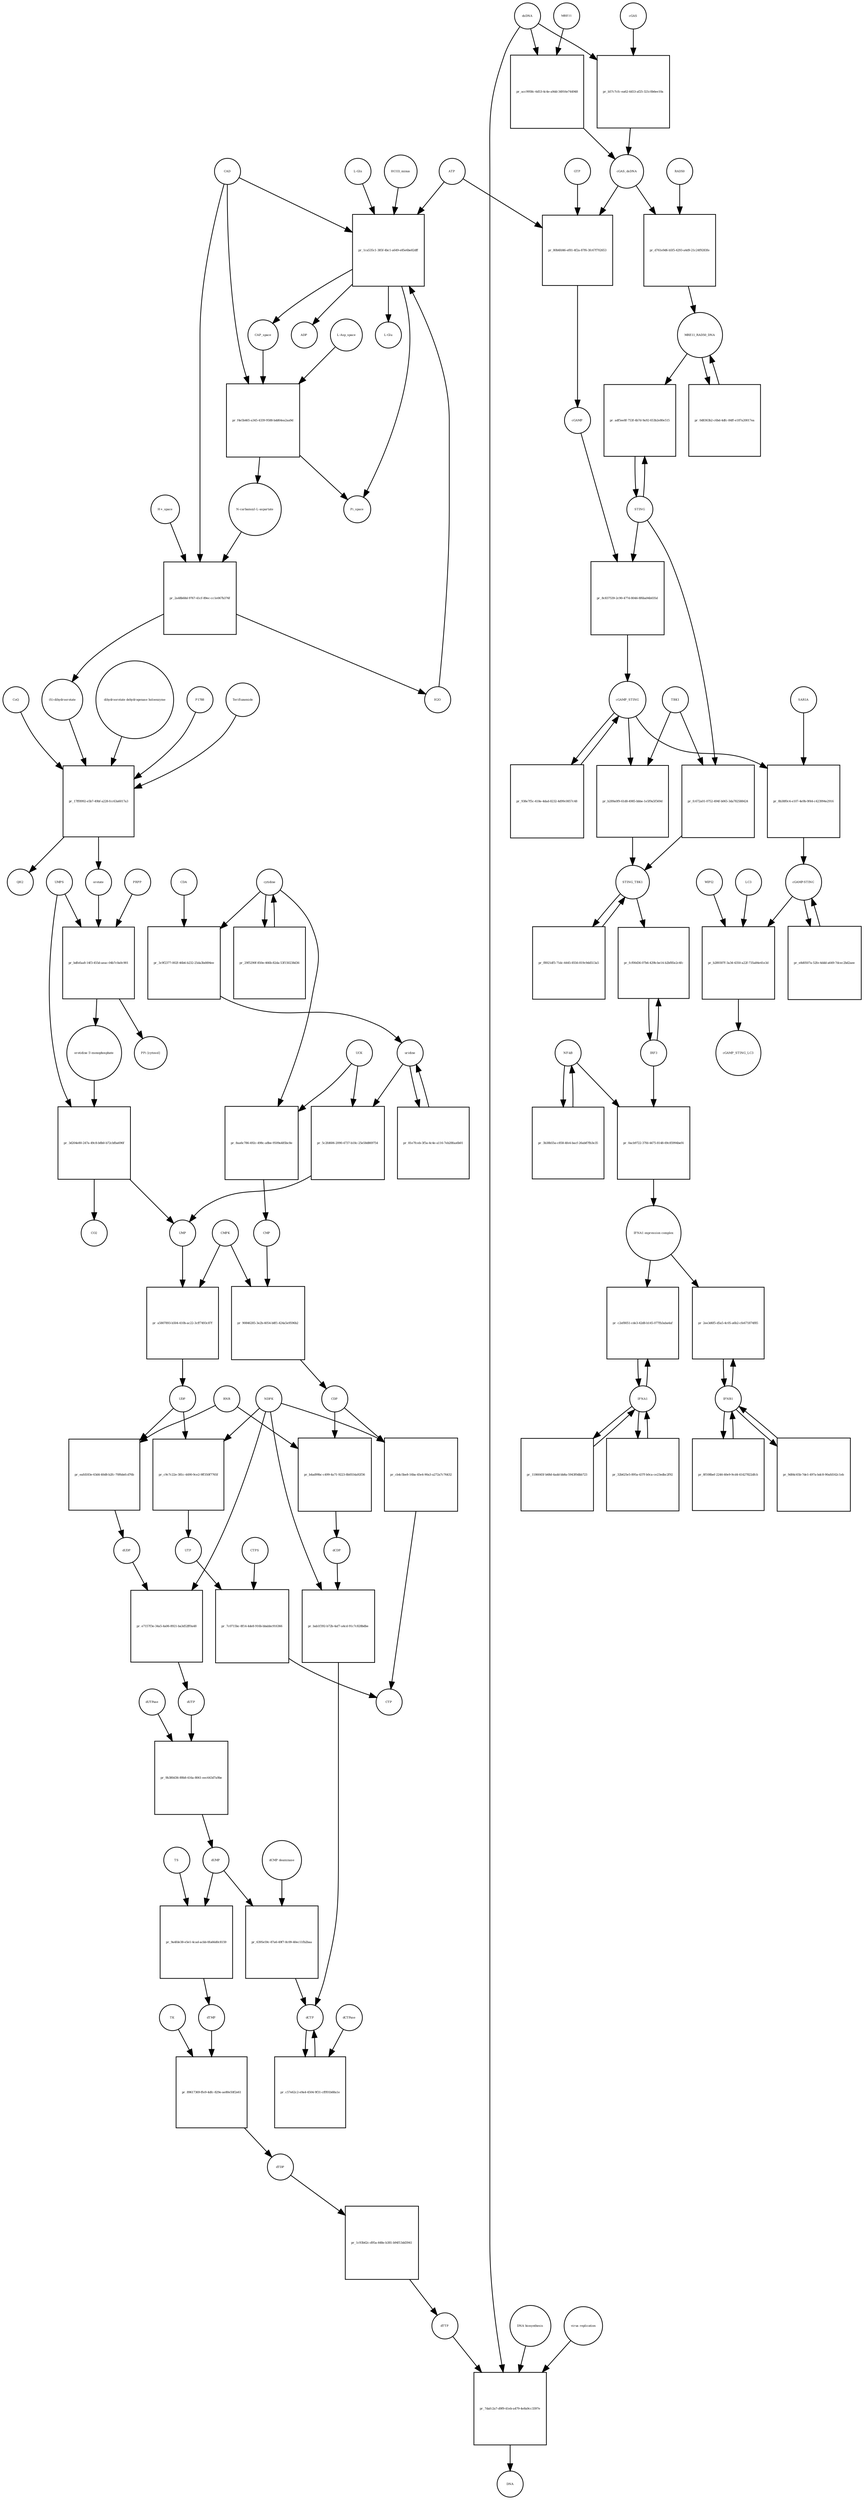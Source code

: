 strict digraph  {
"L-Gln" [annotation="", bipartite=0, cls="simple chemical", fontsize=4, label="L-Gln", shape=circle];
"pr_1ca535c1-385f-4bc1-a649-e85e6be82dff" [annotation="", bipartite=1, cls=process, fontsize=4, label="pr_1ca535c1-385f-4bc1-a649-e85e6be82dff", shape=square];
CAP_space [annotation="", bipartite=0, cls="simple chemical", fontsize=4, label=CAP_space, shape=circle];
CAD [annotation="", bipartite=0, cls=macromolecule, fontsize=4, label=CAD, shape=circle];
HCO3_minus [annotation="", bipartite=0, cls="simple chemical", fontsize=4, label=HCO3_minus, shape=circle];
H2O [annotation="", bipartite=0, cls="simple chemical", fontsize=4, label=H2O, shape=circle];
ATP [annotation="", bipartite=0, cls="simple chemical", fontsize=4, label=ATP, shape=circle];
"L-Glu" [annotation="", bipartite=0, cls="simple chemical", fontsize=4, label="L-Glu", shape=circle];
ADP [annotation="", bipartite=0, cls="simple chemical", fontsize=4, label=ADP, shape=circle];
Pi_space [annotation="", bipartite=0, cls="simple chemical", fontsize=4, label=Pi_space, shape=circle];
cytidine [annotation="", bipartite=0, cls="simple chemical", fontsize=4, label=cytidine, shape=circle];
"pr_3c9f2377-002f-46b6-b232-25da3bd494ee" [annotation="", bipartite=1, cls=process, fontsize=4, label="pr_3c9f2377-002f-46b6-b232-25da3bd494ee", shape=square];
uridine [annotation="", bipartite=0, cls="simple chemical", fontsize=4, label=uridine, shape=circle];
CDA [annotation="", bipartite=0, cls=macromolecule, fontsize=4, label=CDA, shape=circle];
"pr_5c2fd606-2090-4737-b18c-25e58d869754" [annotation="", bipartite=1, cls=process, fontsize=4, label="pr_5c2fd606-2090-4737-b18c-25e58d869754", shape=square];
UMP [annotation="", bipartite=0, cls="simple chemical", fontsize=4, label=UMP, shape=circle];
UCK [annotation="", bipartite=0, cls=macromolecule, fontsize=4, label=UCK, shape=circle];
"pr_8aa6c786-492c-498c-a8be-9509a485bc8e" [annotation="", bipartite=1, cls=process, fontsize=4, label="pr_8aa6c786-492c-498c-a8be-9509a485bc8e", shape=square];
CMP [annotation="", bipartite=0, cls="simple chemical", fontsize=4, label=CMP, shape=circle];
"pr_81e7fceb-3f5a-4c4e-a116-7eb28faa6b01" [annotation="", bipartite=1, cls=process, fontsize=4, label="pr_81e7fceb-3f5a-4c4e-a116-7eb28faa6b01", shape=square];
"pr_29f5290f-850e-466b-82da-53f150238d36" [annotation="", bipartite=1, cls=process, fontsize=4, label="pr_29f5290f-850e-466b-82da-53f150238d36", shape=square];
"pr_a5807893-b504-410b-ac22-3cff7493c87f" [annotation="", bipartite=1, cls=process, fontsize=4, label="pr_a5807893-b504-410b-ac22-3cff7493c87f", shape=square];
UDP [annotation="", bipartite=0, cls="simple chemical", fontsize=4, label=UDP, shape=circle];
CMPK [annotation="", bipartite=0, cls=macromolecule, fontsize=4, label=CMPK, shape=circle];
"pr_90846285-3e2b-4054-b8f1-424a5e9596b2" [annotation="", bipartite=1, cls=process, fontsize=4, label="pr_90846285-3e2b-4054-b8f1-424a5e9596b2", shape=square];
CDP [annotation="", bipartite=0, cls="simple chemical", fontsize=4, label=CDP, shape=circle];
"pr_c9c7c22e-381c-4490-9ce2-9ff350f7765f" [annotation="", bipartite=1, cls=process, fontsize=4, label="pr_c9c7c22e-381c-4490-9ce2-9ff350f7765f", shape=square];
UTP [annotation="", bipartite=0, cls="simple chemical", fontsize=4, label=UTP, shape=circle];
NDPK [annotation="", bipartite=0, cls=macromolecule, fontsize=4, label=NDPK, shape=circle];
"pr_cb4c5be8-16ba-45e4-90a3-a272a7c76432" [annotation="", bipartite=1, cls=process, fontsize=4, label="pr_cb4c5be8-16ba-45e4-90a3-a272a7c76432", shape=square];
CTP [annotation="", bipartite=0, cls="simple chemical", fontsize=4, label=CTP, shape=circle];
"pr_7c0715bc-8f14-4de8-916b-bbabbc916366" [annotation="", bipartite=1, cls=process, fontsize=4, label="pr_7c0715bc-8f14-4de8-916b-bbabbc916366", shape=square];
CTPS [annotation="", bipartite=0, cls=macromolecule, fontsize=4, label=CTPS, shape=circle];
"pr_eafd183e-63d4-40d8-b2fc-70f6defcd76b" [annotation="", bipartite=1, cls=process, fontsize=4, label="pr_eafd183e-63d4-40d8-b2fc-70f6defcd76b", shape=square];
dUDP [annotation="", bipartite=0, cls="simple chemical", fontsize=4, label=dUDP, shape=circle];
RNR [annotation="", bipartite=0, cls=macromolecule, fontsize=4, label=RNR, shape=circle];
"pr_e7157f3e-34a5-4a06-8921-ba3d52ff0a48" [annotation="", bipartite=1, cls=process, fontsize=4, label="pr_e7157f3e-34a5-4a06-8921-ba3d52ff0a48", shape=square];
dUTP [annotation="", bipartite=0, cls="simple chemical", fontsize=4, label=dUTP, shape=circle];
dCDP [annotation="", bipartite=0, cls="simple chemical", fontsize=4, label=dCDP, shape=circle];
"pr_bab1f392-b72b-4af7-a4cd-91c7c828bdbe" [annotation="", bipartite=1, cls=process, fontsize=4, label="pr_bab1f392-b72b-4af7-a4cd-91c7c828bdbe", shape=square];
dCTP [annotation="", bipartite=0, cls="simple chemical", fontsize=4, label=dCTP, shape=circle];
"pr_b4ad99bc-c499-4a71-9223-8b0554a92f36" [annotation="", bipartite=1, cls=process, fontsize=4, label="pr_b4ad99bc-c499-4a71-9223-8b0554a92f36", shape=square];
"pr_9b380d36-89b8-416a-8061-eec643d7a9be" [annotation="", bipartite=1, cls=process, fontsize=4, label="pr_9b380d36-89b8-416a-8061-eec643d7a9be", shape=square];
dUMP [annotation="", bipartite=0, cls="simple chemical", fontsize=4, label=dUMP, shape=circle];
dUTPase [annotation="", bipartite=0, cls=macromolecule, fontsize=4, label=dUTPase, shape=circle];
"pr_c57e62c2-e9a4-4504-9f31-cfff01b68a1e" [annotation="", bipartite=1, cls=process, fontsize=4, label="pr_c57e62c2-e9a4-4504-9f31-cfff01b68a1e", shape=square];
dCTPase [annotation="", bipartite=0, cls=macromolecule, fontsize=4, label=dCTPase, shape=circle];
"pr_6395e59c-87a6-49f7-8c09-40ec11fb2baa" [annotation="", bipartite=1, cls=process, fontsize=4, label="pr_6395e59c-87a6-49f7-8c09-40ec11fb2baa", shape=square];
"dCMP deaminase" [annotation="", bipartite=0, cls=macromolecule, fontsize=4, label="dCMP deaminase", shape=circle];
"pr_9a4fde38-e5e1-4cad-acbb-0fa66d0c8159" [annotation="", bipartite=1, cls=process, fontsize=4, label="pr_9a4fde38-e5e1-4cad-acbb-0fa66d0c8159", shape=square];
dTMP [annotation="", bipartite=0, cls="simple chemical", fontsize=4, label=dTMP, shape=circle];
TS [annotation="", bipartite=0, cls=macromolecule, fontsize=4, label=TS, shape=circle];
"pr_89617369-ffe9-4dfc-829e-ae80e50f2e61" [annotation="", bipartite=1, cls=process, fontsize=4, label="pr_89617369-ffe9-4dfc-829e-ae80e50f2e61", shape=square];
dTDP [annotation="", bipartite=0, cls="simple chemical", fontsize=4, label=dTDP, shape=circle];
TK [annotation="", bipartite=0, cls=macromolecule, fontsize=4, label=TK, shape=circle];
"pr_1c93b62c-d95a-448e-b381-b94f13dd3941" [annotation="", bipartite=1, cls=process, fontsize=4, label="pr_1c93b62c-d95a-448e-b381-b94f13dd3941", shape=square];
dTTP [annotation="", bipartite=0, cls="simple chemical", fontsize=4, label=dTTP, shape=circle];
dsDNA [annotation="", bipartite=0, cls="simple chemical", fontsize=4, label=dsDNA, shape=circle];
"pr_b57c7cfc-ea62-4453-af25-321c0b6ee10a" [annotation="", bipartite=1, cls=process, fontsize=4, label="pr_b57c7cfc-ea62-4453-af25-321c0b6ee10a", shape=square];
cGAS [annotation="", bipartite=0, cls=macromolecule, fontsize=4, label=cGAS, shape=circle];
cGAS_dsDNA [annotation="", bipartite=0, cls=complex, fontsize=4, label=cGAS_dsDNA, shape=circle];
"pr_80b6fd46-ef81-4f2a-87f6-3fc67f702653" [annotation="", bipartite=1, cls=process, fontsize=4, label="pr_80b6fd46-ef81-4f2a-87f6-3fc67f702653", shape=square];
GTP [annotation="", bipartite=0, cls="simple chemical", fontsize=4, label=GTP, shape=circle];
cGAMP [annotation="", bipartite=0, cls="simple chemical", fontsize=4, label=cGAMP, shape=circle];
"pr_8c837539-2c90-477d-8046-8f6ba94b035d" [annotation="", bipartite=1, cls=process, fontsize=4, label="pr_8c837539-2c90-477d-8046-8f6ba94b035d", shape=square];
STING [annotation="", bipartite=0, cls="macromolecule multimer", fontsize=4, label=STING, shape=circle];
cGAMP_STING [annotation="", bipartite=0, cls=complex, fontsize=4, label=cGAMP_STING, shape=circle];
TBK1 [annotation="", bipartite=0, cls=macromolecule, fontsize=4, label=TBK1, shape=circle];
"pr_b289a0f9-61d8-4985-bbbe-1e5f9a5f569d" [annotation="", bipartite=1, cls=process, fontsize=4, label="pr_b289a0f9-61d8-4985-bbbe-1e5f9a5f569d", shape=square];
STING_TBK1 [annotation="", bipartite=0, cls=complex, fontsize=4, label=STING_TBK1, shape=circle];
"pr_938e7f5c-418e-4dad-8232-4d99c0857c48" [annotation="", bipartite=1, cls=process, fontsize=4, label="pr_938e7f5c-418e-4dad-8232-4d99c0857c48", shape=square];
"pr_f8921df5-71dc-4445-8556-819c9dd513a5" [annotation="", bipartite=1, cls=process, fontsize=4, label="pr_f8921df5-71dc-4445-8556-819c9dd513a5", shape=square];
"NF-kB" [annotation="", bipartite=0, cls=complex, fontsize=4, label="NF-kB", shape=circle];
"pr_3b38b55a-c858-4fe4-bacf-26ab87fb3e35" [annotation="", bipartite=1, cls=process, fontsize=4, label="pr_3b38b55a-c858-4fe4-bacf-26ab87fb3e35", shape=square];
IFNA1 [annotation="", bipartite=0, cls="nucleic acid feature", fontsize=4, label=IFNA1, shape=circle];
"pr_32b625e5-895a-437f-b0ca-ce23edbc2f92" [annotation="", bipartite=1, cls=process, fontsize=4, label="pr_32b625e5-895a-437f-b0ca-ce23edbc2f92", shape=square];
IFNB1 [annotation="", bipartite=0, cls="nucleic acid feature", fontsize=4, label=IFNB1, shape=circle];
"pr_9d84c65b-7de1-497a-bdc8-90afd162c1eb" [annotation="", bipartite=1, cls=process, fontsize=4, label="pr_9d84c65b-7de1-497a-bdc8-90afd162c1eb", shape=square];
"pr_1186045f-b68d-4add-bb8a-5943f0dbb723" [annotation="", bipartite=1, cls=process, fontsize=4, label="pr_1186045f-b68d-4add-bb8a-5943f0dbb723", shape=square];
"pr_8f108bef-2246-40e9-9cd4-41427822dfcb" [annotation="", bipartite=1, cls=process, fontsize=4, label="pr_8f108bef-2246-40e9-9cd4-41427822dfcb", shape=square];
"pr_2ee3d6f5-d5a5-4c05-a6b2-cfe671874f85" [annotation="", bipartite=1, cls=process, fontsize=4, label="pr_2ee3d6f5-d5a5-4c05-a6b2-cfe671874f85", shape=square];
"IFNA1 expression complex" [annotation="", bipartite=0, cls=complex, fontsize=4, label="IFNA1 expression complex", shape=circle];
"cGAMP-STING" [annotation="", bipartite=0, cls=complex, fontsize=4, label="cGAMP-STING", shape=circle];
"pr_e8d0507a-52fe-4ddd-a649-7dcec2bd2aee" [annotation="", bipartite=1, cls=process, fontsize=4, label="pr_e8d0507a-52fe-4ddd-a649-7dcec2bd2aee", shape=square];
"pr_acc9958c-6d53-4c4e-a9dd-34916e744948" [annotation="", bipartite=1, cls=process, fontsize=4, label="pr_acc9958c-6d53-4c4e-a9dd-34916e744948", shape=square];
MRE11 [annotation="", bipartite=0, cls="macromolecule multimer", fontsize=4, label=MRE11, shape=circle];
RAD50 [annotation="", bipartite=0, cls="macromolecule multimer", fontsize=4, label=RAD50, shape=circle];
"pr_d761e9d6-b5f5-4293-a4d9-21c24f9283fe" [annotation="", bipartite=1, cls=process, fontsize=4, label="pr_d761e9d6-b5f5-4293-a4d9-21c24f9283fe", shape=square];
MRE11_RAD50_DNA [annotation="", bipartite=0, cls=complex, fontsize=4, label=MRE11_RAD50_DNA, shape=circle];
IRF3 [annotation="", bipartite=0, cls="macromolecule multimer", fontsize=4, label=IRF3, shape=circle];
"pr_fcf00d36-07b6-429b-be14-b2bf85e2c4fc" [annotation="", bipartite=1, cls=process, fontsize=4, label="pr_fcf00d36-07b6-429b-be14-b2bf85e2c4fc", shape=square];
"pr_8b38f0c4-e107-4e9b-9f44-c423994e2916" [annotation="", bipartite=1, cls=process, fontsize=4, label="pr_8b38f0c4-e107-4e9b-9f44-c423994e2916", shape=square];
SAR1A [annotation="", bipartite=0, cls=macromolecule, fontsize=4, label=SAR1A, shape=circle];
"pr_b289307f-3a34-4350-a22f-735a84e41e3d" [annotation="", bipartite=1, cls=process, fontsize=4, label="pr_b289307f-3a34-4350-a22f-735a84e41e3d", shape=square];
LC3 [annotation="", bipartite=0, cls=macromolecule, fontsize=4, label=LC3, shape=circle];
cGAMP_STING_LC3 [annotation="", bipartite=0, cls=complex, fontsize=4, label=cGAMP_STING_LC3, shape=circle];
WIPI2 [annotation="", bipartite=0, cls=macromolecule, fontsize=4, label=WIPI2, shape=circle];
"pr_adf5ee8f-753f-4b7d-9a92-653b2e80e515" [annotation="", bipartite=1, cls=process, fontsize=4, label="pr_adf5ee8f-753f-4b7d-9a92-653b2e80e515", shape=square];
"pr_fc672a01-0752-494f-b065-3da782588424" [annotation="", bipartite=1, cls=process, fontsize=4, label="pr_fc672a01-0752-494f-b065-3da782588424", shape=square];
"pr_0d8363b2-c6bd-4dfc-84ff-e187a20017ea" [annotation="", bipartite=1, cls=process, fontsize=4, label="pr_0d8363b2-c6bd-4dfc-84ff-e187a20017ea", shape=square];
"pr_f4e5b465-a345-4339-9588-bdd64ea2aa9d" [annotation="", bipartite=1, cls=process, fontsize=4, label="pr_f4e5b465-a345-4339-9588-bdd64ea2aa9d", shape=square];
"N-carbamoyl-L-aspartate" [annotation="", bipartite=0, cls="simple chemical", fontsize=4, label="N-carbamoyl-L-aspartate", shape=circle];
"L-Asp_space" [annotation="", bipartite=0, cls="simple chemical", fontsize=4, label="L-Asp_space", shape=circle];
"pr_2a48b68d-9767-41cf-89ec-cc1e067b376f" [annotation="", bipartite=1, cls=process, fontsize=4, label="pr_2a48b68d-9767-41cf-89ec-cc1e067b376f", shape=square];
"(S)-dihydroorotate" [annotation="", bipartite=0, cls="simple chemical", fontsize=4, label="(S)-dihydroorotate", shape=circle];
"H+_space" [annotation="", bipartite=0, cls="simple chemical", fontsize=4, label="H+_space", shape=circle];
"pr_17ff8992-e5b7-49bf-a228-fcc63a6017a3" [annotation="", bipartite=1, cls=process, fontsize=4, label="pr_17ff8992-e5b7-49bf-a228-fcc63a6017a3", shape=square];
orotate [annotation="", bipartite=0, cls="simple chemical", fontsize=4, label=orotate, shape=circle];
"dihydroorotate dehydrogenase holoenzyme" [annotation="", bipartite=0, cls="simple chemical", fontsize=4, label="dihydroorotate dehydrogenase holoenzyme", shape=circle];
P1788 [annotation="", bipartite=0, cls="simple chemical", fontsize=4, label=P1788, shape=circle];
Teriflunomide [annotation="", bipartite=0, cls="simple chemical", fontsize=4, label=Teriflunomide, shape=circle];
CoQ [annotation="", bipartite=0, cls="simple chemical", fontsize=4, label=CoQ, shape=circle];
QH2 [annotation="", bipartite=0, cls="simple chemical", fontsize=4, label=QH2, shape=circle];
"pr_bdfefaa8-14f3-455d-aeac-04b7c0a0c901" [annotation="", bipartite=1, cls=process, fontsize=4, label="pr_bdfefaa8-14f3-455d-aeac-04b7c0a0c901", shape=square];
"orotidine 5'-monophosphate" [annotation="", bipartite=0, cls="simple chemical", fontsize=4, label="orotidine 5'-monophosphate", shape=circle];
UMPS [annotation="", bipartite=0, cls="macromolecule multimer", fontsize=4, label=UMPS, shape=circle];
PRPP [annotation="", bipartite=0, cls="simple chemical", fontsize=4, label=PRPP, shape=circle];
"PPi [cytosol]" [annotation="", bipartite=0, cls="simple chemical", fontsize=4, label="PPi [cytosol]", shape=circle];
"pr_3d204e80-247a-49c8-b8b0-b72cbfba696f" [annotation="", bipartite=1, cls=process, fontsize=4, label="pr_3d204e80-247a-49c8-b8b0-b72cbfba696f", shape=square];
CO2 [annotation="", bipartite=0, cls="simple chemical", fontsize=4, label=CO2, shape=circle];
"pr_7dafc2a7-d9f9-41eb-a479-4e8a9cc3397e" [annotation="", bipartite=1, cls=process, fontsize=4, label="pr_7dafc2a7-d9f9-41eb-a479-4e8a9cc3397e", shape=square];
DNA [annotation="", bipartite=0, cls="nucleic acid feature", fontsize=4, label=DNA, shape=circle];
"DNA biosynthesis" [annotation="urn_miriam_obo.go_GO%3A0071897", bipartite=0, cls=phenotype, fontsize=4, label="DNA biosynthesis", shape=circle];
"virus replication" [annotation="", bipartite=0, cls=phenotype, fontsize=4, label="virus replication", shape=circle];
"pr_c2ef8051-cde3-42d8-b145-077fb3aba4af" [annotation="", bipartite=1, cls=process, fontsize=4, label="pr_c2ef8051-cde3-42d8-b145-077fb3aba4af", shape=square];
"pr_0acb9722-37fd-4475-8148-69c85994bef4" [annotation="", bipartite=1, cls=process, fontsize=4, label="pr_0acb9722-37fd-4475-8148-69c85994bef4", shape=square];
"L-Gln" -> "pr_1ca535c1-385f-4bc1-a649-e85e6be82dff"  [annotation="", interaction_type=consumption];
"pr_1ca535c1-385f-4bc1-a649-e85e6be82dff" -> CAP_space  [annotation="", interaction_type=production];
"pr_1ca535c1-385f-4bc1-a649-e85e6be82dff" -> "L-Glu"  [annotation="", interaction_type=production];
"pr_1ca535c1-385f-4bc1-a649-e85e6be82dff" -> ADP  [annotation="", interaction_type=production];
"pr_1ca535c1-385f-4bc1-a649-e85e6be82dff" -> Pi_space  [annotation="", interaction_type=production];
CAP_space -> "pr_f4e5b465-a345-4339-9588-bdd64ea2aa9d"  [annotation="", interaction_type=consumption];
CAD -> "pr_1ca535c1-385f-4bc1-a649-e85e6be82dff"  [annotation=urn_miriam_reactome_REACT_1698, interaction_type=catalysis];
CAD -> "pr_f4e5b465-a345-4339-9588-bdd64ea2aa9d"  [annotation=urn_miriam_reactome_REACT_1698, interaction_type=catalysis];
CAD -> "pr_2a48b68d-9767-41cf-89ec-cc1e067b376f"  [annotation=urn_miriam_reactome_REACT_1698, interaction_type=catalysis];
HCO3_minus -> "pr_1ca535c1-385f-4bc1-a649-e85e6be82dff"  [annotation="", interaction_type=consumption];
H2O -> "pr_1ca535c1-385f-4bc1-a649-e85e6be82dff"  [annotation="", interaction_type=consumption];
ATP -> "pr_1ca535c1-385f-4bc1-a649-e85e6be82dff"  [annotation="", interaction_type=consumption];
ATP -> "pr_80b6fd46-ef81-4f2a-87f6-3fc67f702653"  [annotation="", interaction_type=consumption];
cytidine -> "pr_3c9f2377-002f-46b6-b232-25da3bd494ee"  [annotation="", interaction_type=consumption];
cytidine -> "pr_8aa6c786-492c-498c-a8be-9509a485bc8e"  [annotation="", interaction_type=consumption];
cytidine -> "pr_29f5290f-850e-466b-82da-53f150238d36"  [annotation="", interaction_type=consumption];
"pr_3c9f2377-002f-46b6-b232-25da3bd494ee" -> uridine  [annotation="", interaction_type=production];
uridine -> "pr_5c2fd606-2090-4737-b18c-25e58d869754"  [annotation="", interaction_type=consumption];
uridine -> "pr_81e7fceb-3f5a-4c4e-a116-7eb28faa6b01"  [annotation="", interaction_type=consumption];
CDA -> "pr_3c9f2377-002f-46b6-b232-25da3bd494ee"  [annotation="", interaction_type=catalysis];
"pr_5c2fd606-2090-4737-b18c-25e58d869754" -> UMP  [annotation="", interaction_type=production];
UMP -> "pr_a5807893-b504-410b-ac22-3cff7493c87f"  [annotation="", interaction_type=consumption];
UCK -> "pr_5c2fd606-2090-4737-b18c-25e58d869754"  [annotation="", interaction_type=catalysis];
UCK -> "pr_8aa6c786-492c-498c-a8be-9509a485bc8e"  [annotation="", interaction_type=catalysis];
"pr_8aa6c786-492c-498c-a8be-9509a485bc8e" -> CMP  [annotation="", interaction_type=production];
CMP -> "pr_90846285-3e2b-4054-b8f1-424a5e9596b2"  [annotation="", interaction_type=consumption];
"pr_81e7fceb-3f5a-4c4e-a116-7eb28faa6b01" -> uridine  [annotation="", interaction_type=production];
"pr_29f5290f-850e-466b-82da-53f150238d36" -> cytidine  [annotation="", interaction_type=production];
"pr_a5807893-b504-410b-ac22-3cff7493c87f" -> UDP  [annotation="", interaction_type=production];
UDP -> "pr_c9c7c22e-381c-4490-9ce2-9ff350f7765f"  [annotation="", interaction_type=consumption];
UDP -> "pr_eafd183e-63d4-40d8-b2fc-70f6defcd76b"  [annotation="", interaction_type=consumption];
CMPK -> "pr_a5807893-b504-410b-ac22-3cff7493c87f"  [annotation="", interaction_type=catalysis];
CMPK -> "pr_90846285-3e2b-4054-b8f1-424a5e9596b2"  [annotation="", interaction_type=catalysis];
"pr_90846285-3e2b-4054-b8f1-424a5e9596b2" -> CDP  [annotation="", interaction_type=production];
CDP -> "pr_cb4c5be8-16ba-45e4-90a3-a272a7c76432"  [annotation="", interaction_type=consumption];
CDP -> "pr_b4ad99bc-c499-4a71-9223-8b0554a92f36"  [annotation="", interaction_type=consumption];
"pr_c9c7c22e-381c-4490-9ce2-9ff350f7765f" -> UTP  [annotation="", interaction_type=production];
UTP -> "pr_7c0715bc-8f14-4de8-916b-bbabbc916366"  [annotation="", interaction_type=consumption];
NDPK -> "pr_c9c7c22e-381c-4490-9ce2-9ff350f7765f"  [annotation="", interaction_type=catalysis];
NDPK -> "pr_cb4c5be8-16ba-45e4-90a3-a272a7c76432"  [annotation="", interaction_type=catalysis];
NDPK -> "pr_e7157f3e-34a5-4a06-8921-ba3d52ff0a48"  [annotation="", interaction_type=catalysis];
NDPK -> "pr_bab1f392-b72b-4af7-a4cd-91c7c828bdbe"  [annotation="", interaction_type=catalysis];
"pr_cb4c5be8-16ba-45e4-90a3-a272a7c76432" -> CTP  [annotation="", interaction_type=production];
"pr_7c0715bc-8f14-4de8-916b-bbabbc916366" -> CTP  [annotation="", interaction_type=production];
CTPS -> "pr_7c0715bc-8f14-4de8-916b-bbabbc916366"  [annotation="", interaction_type=catalysis];
"pr_eafd183e-63d4-40d8-b2fc-70f6defcd76b" -> dUDP  [annotation="", interaction_type=production];
dUDP -> "pr_e7157f3e-34a5-4a06-8921-ba3d52ff0a48"  [annotation="", interaction_type=consumption];
RNR -> "pr_eafd183e-63d4-40d8-b2fc-70f6defcd76b"  [annotation="", interaction_type=catalysis];
RNR -> "pr_b4ad99bc-c499-4a71-9223-8b0554a92f36"  [annotation="", interaction_type=catalysis];
"pr_e7157f3e-34a5-4a06-8921-ba3d52ff0a48" -> dUTP  [annotation="", interaction_type=production];
dUTP -> "pr_9b380d36-89b8-416a-8061-eec643d7a9be"  [annotation="", interaction_type=consumption];
dCDP -> "pr_bab1f392-b72b-4af7-a4cd-91c7c828bdbe"  [annotation="", interaction_type=consumption];
"pr_bab1f392-b72b-4af7-a4cd-91c7c828bdbe" -> dCTP  [annotation="", interaction_type=production];
dCTP -> "pr_c57e62c2-e9a4-4504-9f31-cfff01b68a1e"  [annotation="", interaction_type=consumption];
"pr_b4ad99bc-c499-4a71-9223-8b0554a92f36" -> dCDP  [annotation="", interaction_type=production];
"pr_9b380d36-89b8-416a-8061-eec643d7a9be" -> dUMP  [annotation="", interaction_type=production];
dUMP -> "pr_6395e59c-87a6-49f7-8c09-40ec11fb2baa"  [annotation="", interaction_type=consumption];
dUMP -> "pr_9a4fde38-e5e1-4cad-acbb-0fa66d0c8159"  [annotation="", interaction_type=consumption];
dUTPase -> "pr_9b380d36-89b8-416a-8061-eec643d7a9be"  [annotation="", interaction_type=catalysis];
"pr_c57e62c2-e9a4-4504-9f31-cfff01b68a1e" -> dCTP  [annotation="", interaction_type=production];
dCTPase -> "pr_c57e62c2-e9a4-4504-9f31-cfff01b68a1e"  [annotation="", interaction_type=catalysis];
"pr_6395e59c-87a6-49f7-8c09-40ec11fb2baa" -> dCTP  [annotation="", interaction_type=production];
"dCMP deaminase" -> "pr_6395e59c-87a6-49f7-8c09-40ec11fb2baa"  [annotation="", interaction_type=catalysis];
"pr_9a4fde38-e5e1-4cad-acbb-0fa66d0c8159" -> dTMP  [annotation="", interaction_type=production];
dTMP -> "pr_89617369-ffe9-4dfc-829e-ae80e50f2e61"  [annotation="", interaction_type=consumption];
TS -> "pr_9a4fde38-e5e1-4cad-acbb-0fa66d0c8159"  [annotation="", interaction_type=catalysis];
"pr_89617369-ffe9-4dfc-829e-ae80e50f2e61" -> dTDP  [annotation="", interaction_type=production];
dTDP -> "pr_1c93b62c-d95a-448e-b381-b94f13dd3941"  [annotation="", interaction_type=consumption];
TK -> "pr_89617369-ffe9-4dfc-829e-ae80e50f2e61"  [annotation="", interaction_type=catalysis];
"pr_1c93b62c-d95a-448e-b381-b94f13dd3941" -> dTTP  [annotation="", interaction_type=production];
dTTP -> "pr_7dafc2a7-d9f9-41eb-a479-4e8a9cc3397e"  [annotation="", interaction_type=consumption];
dsDNA -> "pr_b57c7cfc-ea62-4453-af25-321c0b6ee10a"  [annotation="", interaction_type=consumption];
dsDNA -> "pr_acc9958c-6d53-4c4e-a9dd-34916e744948"  [annotation="", interaction_type=consumption];
dsDNA -> "pr_7dafc2a7-d9f9-41eb-a479-4e8a9cc3397e"  [annotation="", interaction_type=consumption];
"pr_b57c7cfc-ea62-4453-af25-321c0b6ee10a" -> cGAS_dsDNA  [annotation="", interaction_type=production];
cGAS -> "pr_b57c7cfc-ea62-4453-af25-321c0b6ee10a"  [annotation="", interaction_type=consumption];
cGAS_dsDNA -> "pr_80b6fd46-ef81-4f2a-87f6-3fc67f702653"  [annotation="", interaction_type=catalysis];
cGAS_dsDNA -> "pr_d761e9d6-b5f5-4293-a4d9-21c24f9283fe"  [annotation="", interaction_type=consumption];
"pr_80b6fd46-ef81-4f2a-87f6-3fc67f702653" -> cGAMP  [annotation="", interaction_type=production];
GTP -> "pr_80b6fd46-ef81-4f2a-87f6-3fc67f702653"  [annotation="", interaction_type=consumption];
cGAMP -> "pr_8c837539-2c90-477d-8046-8f6ba94b035d"  [annotation="", interaction_type=consumption];
"pr_8c837539-2c90-477d-8046-8f6ba94b035d" -> cGAMP_STING  [annotation="", interaction_type=production];
STING -> "pr_8c837539-2c90-477d-8046-8f6ba94b035d"  [annotation="", interaction_type=consumption];
STING -> "pr_adf5ee8f-753f-4b7d-9a92-653b2e80e515"  [annotation="", interaction_type=consumption];
STING -> "pr_fc672a01-0752-494f-b065-3da782588424"  [annotation="", interaction_type=consumption];
cGAMP_STING -> "pr_b289a0f9-61d8-4985-bbbe-1e5f9a5f569d"  [annotation="", interaction_type=consumption];
cGAMP_STING -> "pr_938e7f5c-418e-4dad-8232-4d99c0857c48"  [annotation="", interaction_type=consumption];
cGAMP_STING -> "pr_8b38f0c4-e107-4e9b-9f44-c423994e2916"  [annotation="", interaction_type=consumption];
TBK1 -> "pr_b289a0f9-61d8-4985-bbbe-1e5f9a5f569d"  [annotation="", interaction_type=consumption];
TBK1 -> "pr_fc672a01-0752-494f-b065-3da782588424"  [annotation="", interaction_type=consumption];
"pr_b289a0f9-61d8-4985-bbbe-1e5f9a5f569d" -> STING_TBK1  [annotation="", interaction_type=production];
STING_TBK1 -> "pr_f8921df5-71dc-4445-8556-819c9dd513a5"  [annotation="", interaction_type=consumption];
STING_TBK1 -> "pr_fcf00d36-07b6-429b-be14-b2bf85e2c4fc"  [annotation="", interaction_type=catalysis];
"pr_938e7f5c-418e-4dad-8232-4d99c0857c48" -> cGAMP_STING  [annotation="", interaction_type=production];
"pr_f8921df5-71dc-4445-8556-819c9dd513a5" -> STING_TBK1  [annotation="", interaction_type=production];
"NF-kB" -> "pr_3b38b55a-c858-4fe4-bacf-26ab87fb3e35"  [annotation="", interaction_type=consumption];
"NF-kB" -> "pr_0acb9722-37fd-4475-8148-69c85994bef4"  [annotation="", interaction_type=consumption];
"pr_3b38b55a-c858-4fe4-bacf-26ab87fb3e35" -> "NF-kB"  [annotation="", interaction_type=production];
IFNA1 -> "pr_32b625e5-895a-437f-b0ca-ce23edbc2f92"  [annotation="", interaction_type=consumption];
IFNA1 -> "pr_1186045f-b68d-4add-bb8a-5943f0dbb723"  [annotation="", interaction_type=consumption];
IFNA1 -> "pr_c2ef8051-cde3-42d8-b145-077fb3aba4af"  [annotation="", interaction_type=consumption];
"pr_32b625e5-895a-437f-b0ca-ce23edbc2f92" -> IFNA1  [annotation="", interaction_type=production];
IFNB1 -> "pr_9d84c65b-7de1-497a-bdc8-90afd162c1eb"  [annotation="", interaction_type=consumption];
IFNB1 -> "pr_8f108bef-2246-40e9-9cd4-41427822dfcb"  [annotation="", interaction_type=consumption];
IFNB1 -> "pr_2ee3d6f5-d5a5-4c05-a6b2-cfe671874f85"  [annotation="", interaction_type=consumption];
"pr_9d84c65b-7de1-497a-bdc8-90afd162c1eb" -> IFNB1  [annotation="", interaction_type=production];
"pr_1186045f-b68d-4add-bb8a-5943f0dbb723" -> IFNA1  [annotation="", interaction_type=production];
"pr_8f108bef-2246-40e9-9cd4-41427822dfcb" -> IFNB1  [annotation="", interaction_type=production];
"pr_2ee3d6f5-d5a5-4c05-a6b2-cfe671874f85" -> IFNB1  [annotation="", interaction_type=production];
"IFNA1 expression complex" -> "pr_2ee3d6f5-d5a5-4c05-a6b2-cfe671874f85"  [annotation="", interaction_type=stimulation];
"IFNA1 expression complex" -> "pr_c2ef8051-cde3-42d8-b145-077fb3aba4af"  [annotation="", interaction_type=stimulation];
"cGAMP-STING" -> "pr_e8d0507a-52fe-4ddd-a649-7dcec2bd2aee"  [annotation="", interaction_type=consumption];
"cGAMP-STING" -> "pr_b289307f-3a34-4350-a22f-735a84e41e3d"  [annotation="", interaction_type=consumption];
"pr_e8d0507a-52fe-4ddd-a649-7dcec2bd2aee" -> "cGAMP-STING"  [annotation="", interaction_type=production];
"pr_acc9958c-6d53-4c4e-a9dd-34916e744948" -> cGAS_dsDNA  [annotation="", interaction_type=production];
MRE11 -> "pr_acc9958c-6d53-4c4e-a9dd-34916e744948"  [annotation="", interaction_type=consumption];
RAD50 -> "pr_d761e9d6-b5f5-4293-a4d9-21c24f9283fe"  [annotation="", interaction_type=consumption];
"pr_d761e9d6-b5f5-4293-a4d9-21c24f9283fe" -> MRE11_RAD50_DNA  [annotation="", interaction_type=production];
MRE11_RAD50_DNA -> "pr_adf5ee8f-753f-4b7d-9a92-653b2e80e515"  [annotation="", interaction_type=catalysis];
MRE11_RAD50_DNA -> "pr_0d8363b2-c6bd-4dfc-84ff-e187a20017ea"  [annotation="", interaction_type=consumption];
IRF3 -> "pr_fcf00d36-07b6-429b-be14-b2bf85e2c4fc"  [annotation="", interaction_type=consumption];
IRF3 -> "pr_0acb9722-37fd-4475-8148-69c85994bef4"  [annotation="", interaction_type=consumption];
"pr_fcf00d36-07b6-429b-be14-b2bf85e2c4fc" -> IRF3  [annotation="", interaction_type=production];
"pr_8b38f0c4-e107-4e9b-9f44-c423994e2916" -> "cGAMP-STING"  [annotation="", interaction_type=production];
SAR1A -> "pr_8b38f0c4-e107-4e9b-9f44-c423994e2916"  [annotation="", interaction_type=catalysis];
"pr_b289307f-3a34-4350-a22f-735a84e41e3d" -> cGAMP_STING_LC3  [annotation="", interaction_type=production];
LC3 -> "pr_b289307f-3a34-4350-a22f-735a84e41e3d"  [annotation="", interaction_type=consumption];
WIPI2 -> "pr_b289307f-3a34-4350-a22f-735a84e41e3d"  [annotation="", interaction_type=catalysis];
"pr_adf5ee8f-753f-4b7d-9a92-653b2e80e515" -> STING  [annotation="", interaction_type=production];
"pr_fc672a01-0752-494f-b065-3da782588424" -> STING_TBK1  [annotation="", interaction_type=production];
"pr_0d8363b2-c6bd-4dfc-84ff-e187a20017ea" -> MRE11_RAD50_DNA  [annotation="", interaction_type=production];
"pr_f4e5b465-a345-4339-9588-bdd64ea2aa9d" -> "N-carbamoyl-L-aspartate"  [annotation="", interaction_type=production];
"pr_f4e5b465-a345-4339-9588-bdd64ea2aa9d" -> Pi_space  [annotation="", interaction_type=production];
"N-carbamoyl-L-aspartate" -> "pr_2a48b68d-9767-41cf-89ec-cc1e067b376f"  [annotation="", interaction_type=consumption];
"L-Asp_space" -> "pr_f4e5b465-a345-4339-9588-bdd64ea2aa9d"  [annotation="", interaction_type=consumption];
"pr_2a48b68d-9767-41cf-89ec-cc1e067b376f" -> "(S)-dihydroorotate"  [annotation="", interaction_type=production];
"pr_2a48b68d-9767-41cf-89ec-cc1e067b376f" -> H2O  [annotation="", interaction_type=production];
"(S)-dihydroorotate" -> "pr_17ff8992-e5b7-49bf-a228-fcc63a6017a3"  [annotation="", interaction_type=consumption];
"H+_space" -> "pr_2a48b68d-9767-41cf-89ec-cc1e067b376f"  [annotation="", interaction_type=consumption];
"pr_17ff8992-e5b7-49bf-a228-fcc63a6017a3" -> orotate  [annotation="", interaction_type=production];
"pr_17ff8992-e5b7-49bf-a228-fcc63a6017a3" -> QH2  [annotation="", interaction_type=production];
orotate -> "pr_bdfefaa8-14f3-455d-aeac-04b7c0a0c901"  [annotation="", interaction_type=consumption];
"dihydroorotate dehydrogenase holoenzyme" -> "pr_17ff8992-e5b7-49bf-a228-fcc63a6017a3"  [annotation=urn_miriam_reactome_REACT_1698, interaction_type=catalysis];
P1788 -> "pr_17ff8992-e5b7-49bf-a228-fcc63a6017a3"  [annotation=urn_miriam_reactome_REACT_1698, interaction_type=inhibition];
Teriflunomide -> "pr_17ff8992-e5b7-49bf-a228-fcc63a6017a3"  [annotation=urn_miriam_reactome_REACT_1698, interaction_type=inhibition];
CoQ -> "pr_17ff8992-e5b7-49bf-a228-fcc63a6017a3"  [annotation="", interaction_type=consumption];
"pr_bdfefaa8-14f3-455d-aeac-04b7c0a0c901" -> "orotidine 5'-monophosphate"  [annotation="", interaction_type=production];
"pr_bdfefaa8-14f3-455d-aeac-04b7c0a0c901" -> "PPi [cytosol]"  [annotation="", interaction_type=production];
"orotidine 5'-monophosphate" -> "pr_3d204e80-247a-49c8-b8b0-b72cbfba696f"  [annotation="", interaction_type=consumption];
UMPS -> "pr_bdfefaa8-14f3-455d-aeac-04b7c0a0c901"  [annotation=urn_miriam_reactome_REACT_1698, interaction_type=catalysis];
UMPS -> "pr_3d204e80-247a-49c8-b8b0-b72cbfba696f"  [annotation=urn_miriam_reactome_REACT_1698, interaction_type=catalysis];
PRPP -> "pr_bdfefaa8-14f3-455d-aeac-04b7c0a0c901"  [annotation="", interaction_type=consumption];
"pr_3d204e80-247a-49c8-b8b0-b72cbfba696f" -> UMP  [annotation="", interaction_type=production];
"pr_3d204e80-247a-49c8-b8b0-b72cbfba696f" -> CO2  [annotation="", interaction_type=production];
"pr_7dafc2a7-d9f9-41eb-a479-4e8a9cc3397e" -> DNA  [annotation="", interaction_type=production];
"DNA biosynthesis" -> "pr_7dafc2a7-d9f9-41eb-a479-4e8a9cc3397e"  [annotation="", interaction_type=catalysis];
"virus replication" -> "pr_7dafc2a7-d9f9-41eb-a479-4e8a9cc3397e"  [annotation="", interaction_type=inhibition];
"pr_c2ef8051-cde3-42d8-b145-077fb3aba4af" -> IFNA1  [annotation="", interaction_type=production];
"pr_0acb9722-37fd-4475-8148-69c85994bef4" -> "IFNA1 expression complex"  [annotation="", interaction_type=production];
}
